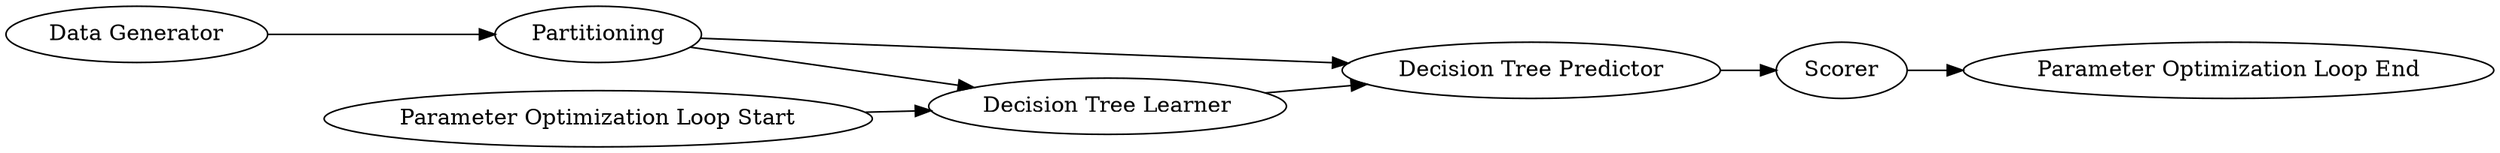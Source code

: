 digraph {
	333 -> 9
	12 -> 334
	334 -> 7
	6 -> 10
	9 -> 12
	9 -> 10
	10 -> 12
	334 [label=Scorer]
	7 [label="Parameter Optimization Loop End"]
	9 [label=Partitioning]
	333 [label="Data Generator"]
	10 [label="Decision Tree Learner"]
	6 [label="Parameter Optimization Loop Start"]
	12 [label="Decision Tree Predictor"]
	rankdir=LR
}
